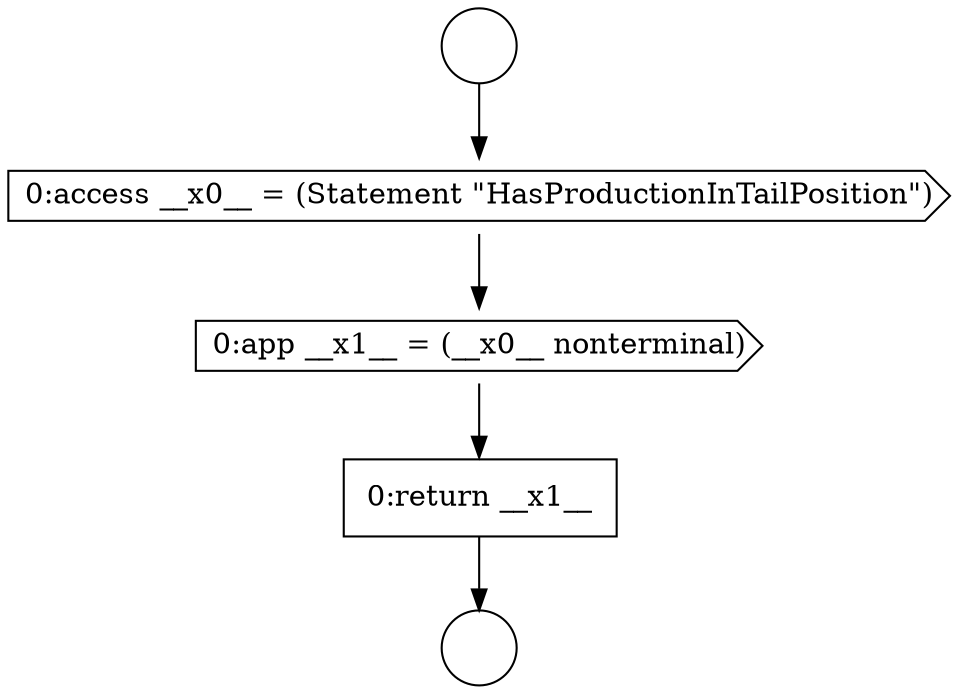 digraph {
  node8902 [shape=cds, label=<<font color="black">0:access __x0__ = (Statement &quot;HasProductionInTailPosition&quot;)</font>> color="black" fillcolor="white" style=filled]
  node8903 [shape=cds, label=<<font color="black">0:app __x1__ = (__x0__ nonterminal)</font>> color="black" fillcolor="white" style=filled]
  node8900 [shape=circle label=" " color="black" fillcolor="white" style=filled]
  node8904 [shape=none, margin=0, label=<<font color="black">
    <table border="0" cellborder="1" cellspacing="0" cellpadding="10">
      <tr><td align="left">0:return __x1__</td></tr>
    </table>
  </font>> color="black" fillcolor="white" style=filled]
  node8901 [shape=circle label=" " color="black" fillcolor="white" style=filled]
  node8900 -> node8902 [ color="black"]
  node8902 -> node8903 [ color="black"]
  node8903 -> node8904 [ color="black"]
  node8904 -> node8901 [ color="black"]
}
